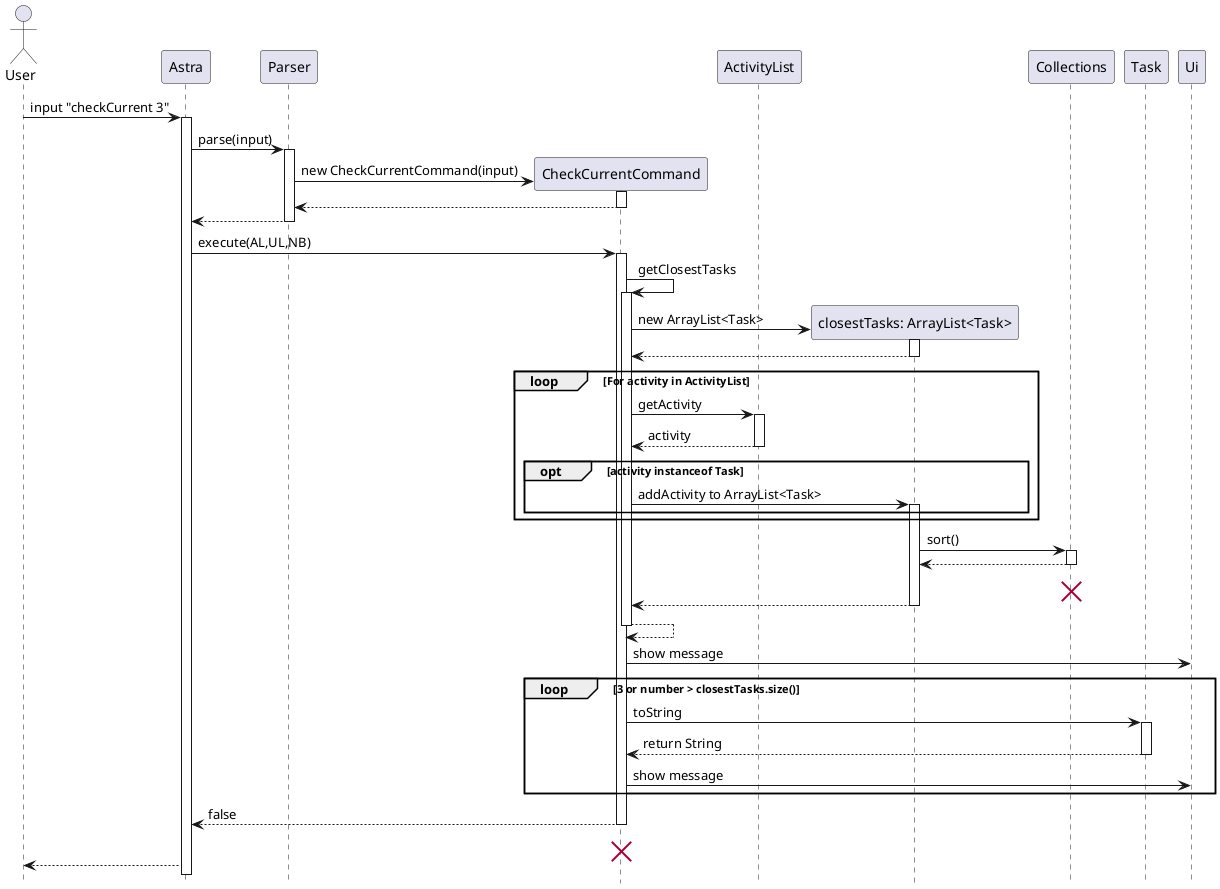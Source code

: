 @startuml
hide footbox
Actor User
participant Astra
participant Parser
participant CheckCurrentCommand
participant ActivityList
participant "closestTasks: ArrayList<Task>" as tasks
participant Collections
participant Task
participant Ui

User -> Astra: input "checkCurrent 3"
activate Astra
Astra-> Parser : parse(input)
activate Parser
create CheckCurrentCommand
Parser -> CheckCurrentCommand: new CheckCurrentCommand(input)
activate CheckCurrentCommand
CheckCurrentCommand --> Parser
deactivate CheckCurrentCommand
Parser --> Astra
deactivate Parser

Astra -> CheckCurrentCommand: execute(AL,UL,NB)
activate CheckCurrentCommand
CheckCurrentCommand -> CheckCurrentCommand: getClosestTasks
activate CheckCurrentCommand
create tasks
CheckCurrentCommand -> tasks: new ArrayList<Task>
activate tasks
tasks --> CheckCurrentCommand:
deactivate tasks
loop For activity in ActivityList
    CheckCurrentCommand -> ActivityList: getActivity
    activate ActivityList
    ActivityList --> CheckCurrentCommand: activity
    deactivate ActivityList

    opt activity instanceof Task
        CheckCurrentCommand -> tasks : addActivity to ArrayList<Task>
        activate tasks
    end
end
tasks -> Collections: sort()
activate Collections
Collections --> tasks
deactivate Collections
Collections -[hidden]-> Collections
destroy Collections
tasks -->CheckCurrentCommand
deactivate tasks
CheckCurrentCommand --> CheckCurrentCommand
deactivate CheckCurrentCommand

CheckCurrentCommand -> Ui: show message
loop 3 or number > closestTasks.size()
    CheckCurrentCommand -> Task: toString
    activate Task
    Task --> CheckCurrentCommand: return String
    deactivate Task
    CheckCurrentCommand -> Ui: show message
end

CheckCurrentCommand --> Astra:false
deactivate CheckCurrentCommand
CheckCurrentCommand -[hidden]-> CheckCurrentCommand
destroy CheckCurrentCommand

Astra--> User

@enduml